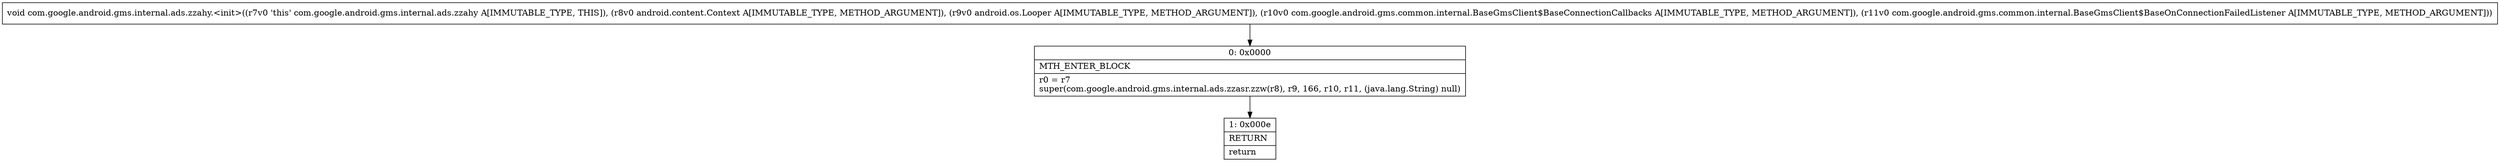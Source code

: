 digraph "CFG forcom.google.android.gms.internal.ads.zzahy.\<init\>(Landroid\/content\/Context;Landroid\/os\/Looper;Lcom\/google\/android\/gms\/common\/internal\/BaseGmsClient$BaseConnectionCallbacks;Lcom\/google\/android\/gms\/common\/internal\/BaseGmsClient$BaseOnConnectionFailedListener;)V" {
Node_0 [shape=record,label="{0\:\ 0x0000|MTH_ENTER_BLOCK\l|r0 = r7\lsuper(com.google.android.gms.internal.ads.zzasr.zzw(r8), r9, 166, r10, r11, (java.lang.String) null)\l}"];
Node_1 [shape=record,label="{1\:\ 0x000e|RETURN\l|return\l}"];
MethodNode[shape=record,label="{void com.google.android.gms.internal.ads.zzahy.\<init\>((r7v0 'this' com.google.android.gms.internal.ads.zzahy A[IMMUTABLE_TYPE, THIS]), (r8v0 android.content.Context A[IMMUTABLE_TYPE, METHOD_ARGUMENT]), (r9v0 android.os.Looper A[IMMUTABLE_TYPE, METHOD_ARGUMENT]), (r10v0 com.google.android.gms.common.internal.BaseGmsClient$BaseConnectionCallbacks A[IMMUTABLE_TYPE, METHOD_ARGUMENT]), (r11v0 com.google.android.gms.common.internal.BaseGmsClient$BaseOnConnectionFailedListener A[IMMUTABLE_TYPE, METHOD_ARGUMENT])) }"];
MethodNode -> Node_0;
Node_0 -> Node_1;
}


